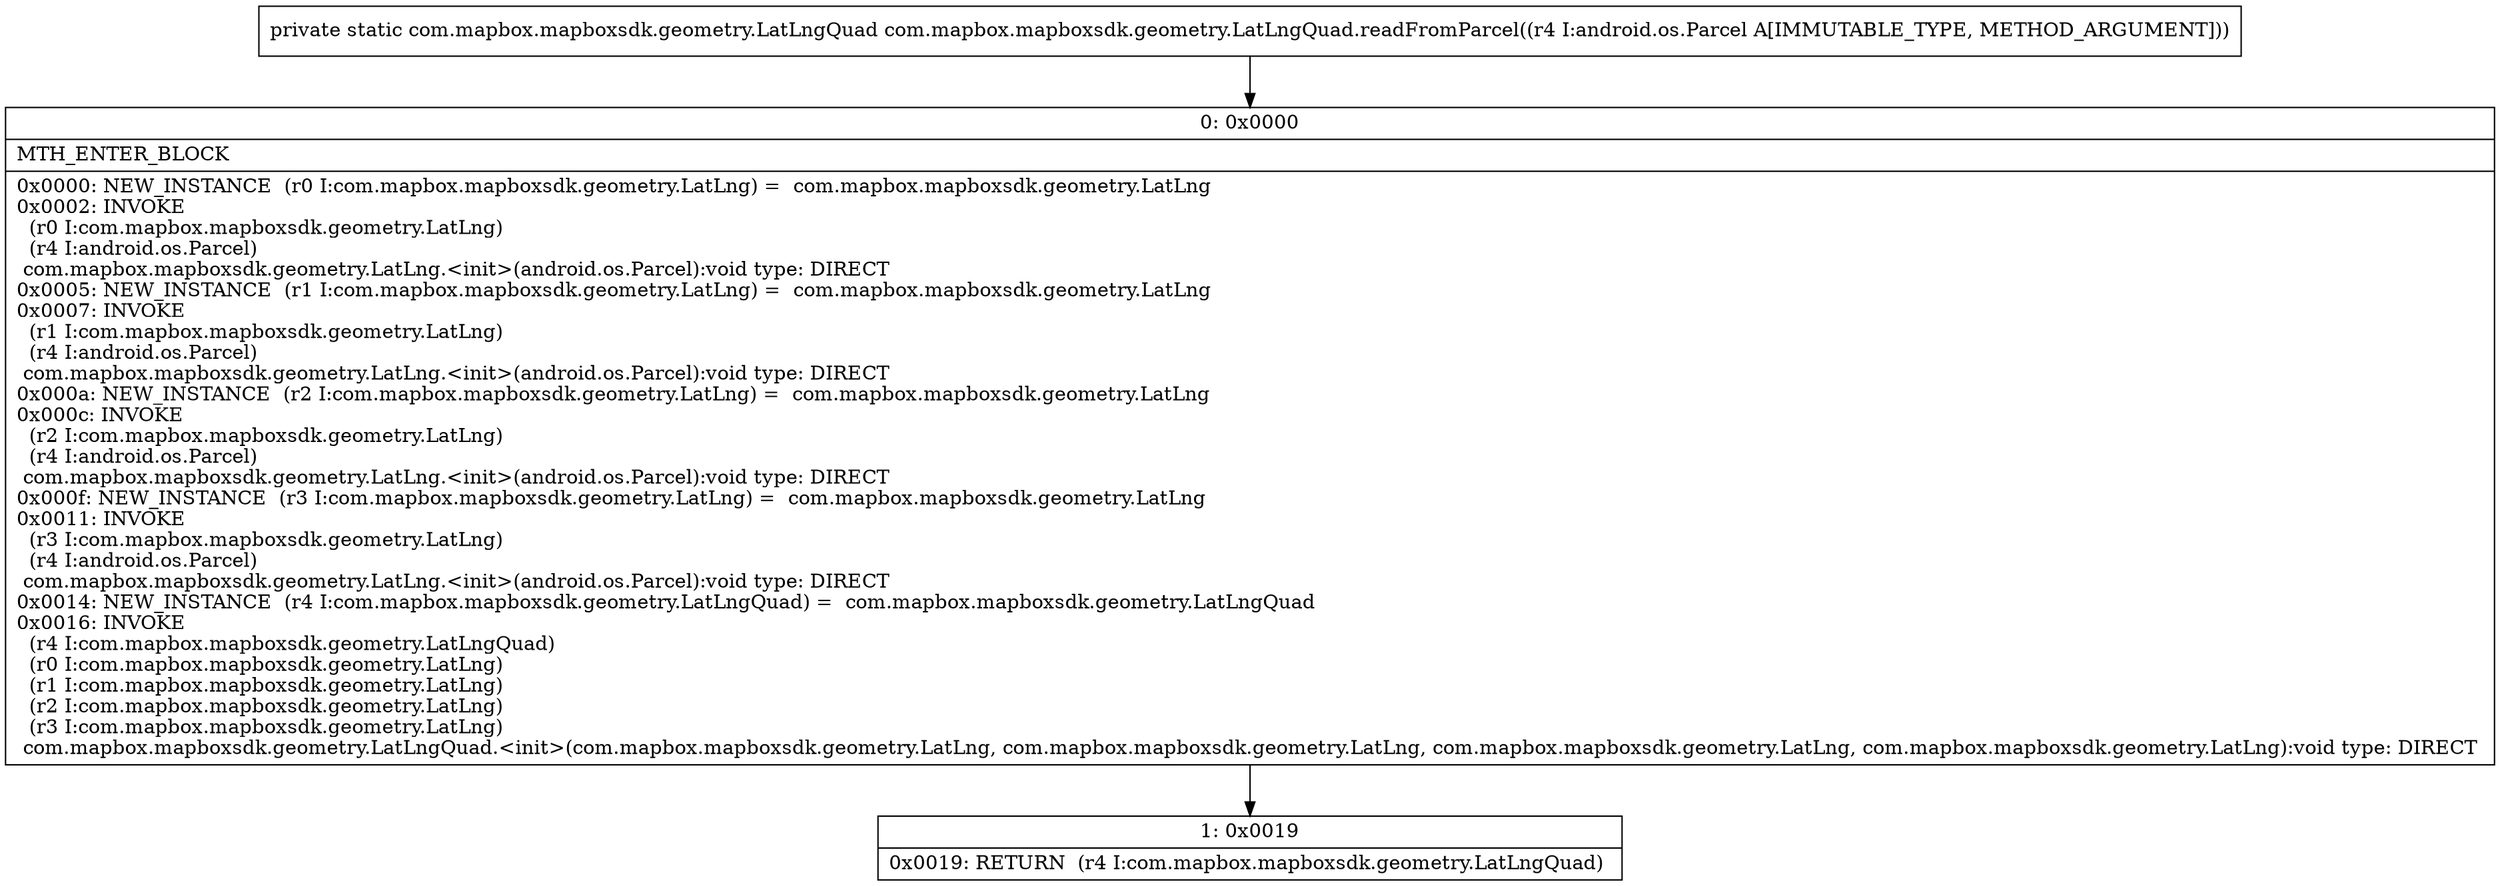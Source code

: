 digraph "CFG forcom.mapbox.mapboxsdk.geometry.LatLngQuad.readFromParcel(Landroid\/os\/Parcel;)Lcom\/mapbox\/mapboxsdk\/geometry\/LatLngQuad;" {
Node_0 [shape=record,label="{0\:\ 0x0000|MTH_ENTER_BLOCK\l|0x0000: NEW_INSTANCE  (r0 I:com.mapbox.mapboxsdk.geometry.LatLng) =  com.mapbox.mapboxsdk.geometry.LatLng \l0x0002: INVOKE  \l  (r0 I:com.mapbox.mapboxsdk.geometry.LatLng)\l  (r4 I:android.os.Parcel)\l com.mapbox.mapboxsdk.geometry.LatLng.\<init\>(android.os.Parcel):void type: DIRECT \l0x0005: NEW_INSTANCE  (r1 I:com.mapbox.mapboxsdk.geometry.LatLng) =  com.mapbox.mapboxsdk.geometry.LatLng \l0x0007: INVOKE  \l  (r1 I:com.mapbox.mapboxsdk.geometry.LatLng)\l  (r4 I:android.os.Parcel)\l com.mapbox.mapboxsdk.geometry.LatLng.\<init\>(android.os.Parcel):void type: DIRECT \l0x000a: NEW_INSTANCE  (r2 I:com.mapbox.mapboxsdk.geometry.LatLng) =  com.mapbox.mapboxsdk.geometry.LatLng \l0x000c: INVOKE  \l  (r2 I:com.mapbox.mapboxsdk.geometry.LatLng)\l  (r4 I:android.os.Parcel)\l com.mapbox.mapboxsdk.geometry.LatLng.\<init\>(android.os.Parcel):void type: DIRECT \l0x000f: NEW_INSTANCE  (r3 I:com.mapbox.mapboxsdk.geometry.LatLng) =  com.mapbox.mapboxsdk.geometry.LatLng \l0x0011: INVOKE  \l  (r3 I:com.mapbox.mapboxsdk.geometry.LatLng)\l  (r4 I:android.os.Parcel)\l com.mapbox.mapboxsdk.geometry.LatLng.\<init\>(android.os.Parcel):void type: DIRECT \l0x0014: NEW_INSTANCE  (r4 I:com.mapbox.mapboxsdk.geometry.LatLngQuad) =  com.mapbox.mapboxsdk.geometry.LatLngQuad \l0x0016: INVOKE  \l  (r4 I:com.mapbox.mapboxsdk.geometry.LatLngQuad)\l  (r0 I:com.mapbox.mapboxsdk.geometry.LatLng)\l  (r1 I:com.mapbox.mapboxsdk.geometry.LatLng)\l  (r2 I:com.mapbox.mapboxsdk.geometry.LatLng)\l  (r3 I:com.mapbox.mapboxsdk.geometry.LatLng)\l com.mapbox.mapboxsdk.geometry.LatLngQuad.\<init\>(com.mapbox.mapboxsdk.geometry.LatLng, com.mapbox.mapboxsdk.geometry.LatLng, com.mapbox.mapboxsdk.geometry.LatLng, com.mapbox.mapboxsdk.geometry.LatLng):void type: DIRECT \l}"];
Node_1 [shape=record,label="{1\:\ 0x0019|0x0019: RETURN  (r4 I:com.mapbox.mapboxsdk.geometry.LatLngQuad) \l}"];
MethodNode[shape=record,label="{private static com.mapbox.mapboxsdk.geometry.LatLngQuad com.mapbox.mapboxsdk.geometry.LatLngQuad.readFromParcel((r4 I:android.os.Parcel A[IMMUTABLE_TYPE, METHOD_ARGUMENT])) }"];
MethodNode -> Node_0;
Node_0 -> Node_1;
}

